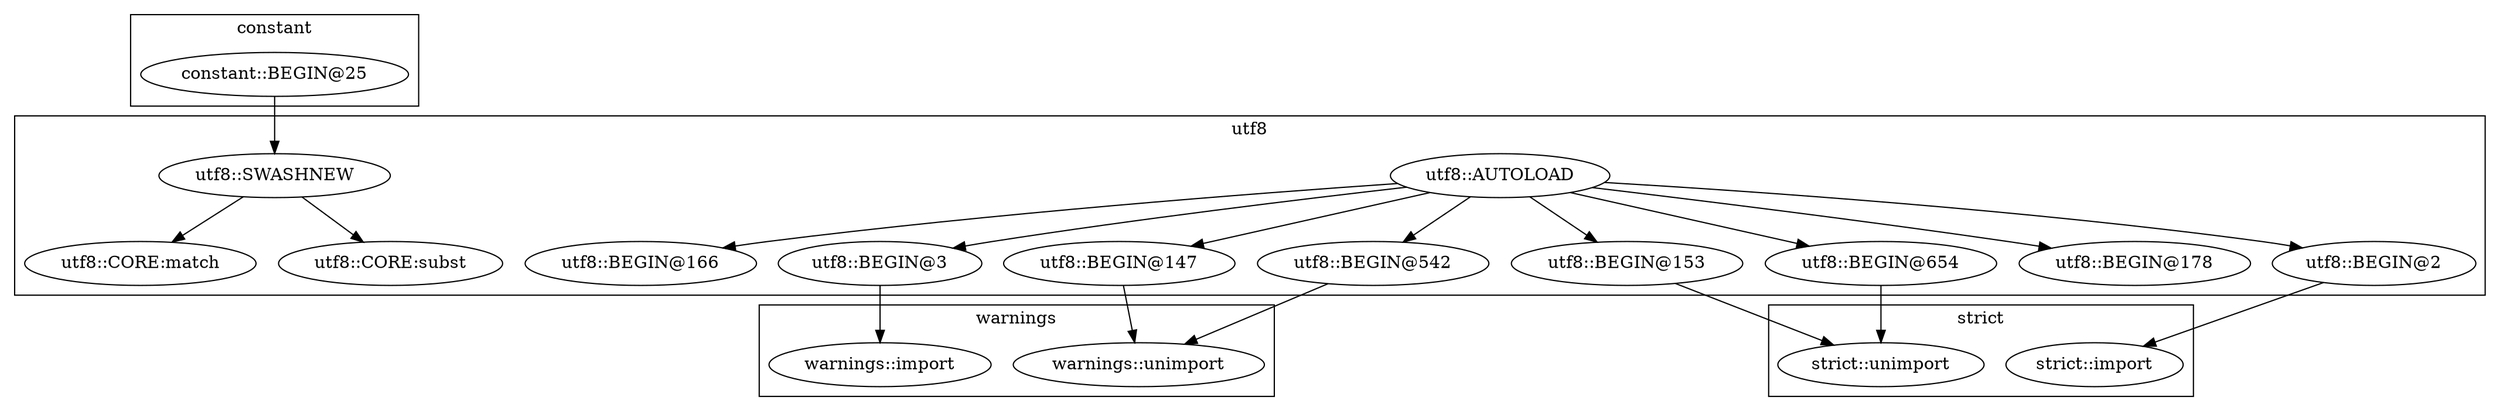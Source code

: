 digraph {
graph [overlap=false]
subgraph cluster_warnings {
	label="warnings";
	"warnings::unimport";
	"warnings::import";
}
subgraph cluster_strict {
	label="strict";
	"strict::import";
	"strict::unimport";
}
subgraph cluster_constant {
	label="constant";
	"constant::BEGIN@25";
}
subgraph cluster_utf8 {
	label="utf8";
	"utf8::BEGIN@178";
	"utf8::BEGIN@147";
	"utf8::AUTOLOAD";
	"utf8::BEGIN@166";
	"utf8::CORE:match";
	"utf8::BEGIN@2";
	"utf8::BEGIN@654";
	"utf8::SWASHNEW";
	"utf8::BEGIN@3";
	"utf8::CORE:subst";
	"utf8::BEGIN@153";
	"utf8::BEGIN@542";
}
"utf8::AUTOLOAD" -> "utf8::BEGIN@654";
"utf8::BEGIN@147" -> "warnings::unimport";
"utf8::BEGIN@542" -> "warnings::unimport";
"utf8::AUTOLOAD" -> "utf8::BEGIN@542";
"utf8::BEGIN@153" -> "strict::unimport";
"utf8::BEGIN@654" -> "strict::unimport";
"utf8::BEGIN@3" -> "warnings::import";
"utf8::SWASHNEW" -> "utf8::CORE:subst";
"utf8::AUTOLOAD" -> "utf8::BEGIN@147";
"utf8::AUTOLOAD" -> "utf8::BEGIN@2";
"constant::BEGIN@25" -> "utf8::SWASHNEW";
"utf8::SWASHNEW" -> "utf8::CORE:match";
"utf8::AUTOLOAD" -> "utf8::BEGIN@153";
"utf8::AUTOLOAD" -> "utf8::BEGIN@178";
"utf8::AUTOLOAD" -> "utf8::BEGIN@166";
"utf8::AUTOLOAD" -> "utf8::BEGIN@3";
"utf8::BEGIN@2" -> "strict::import";
}
